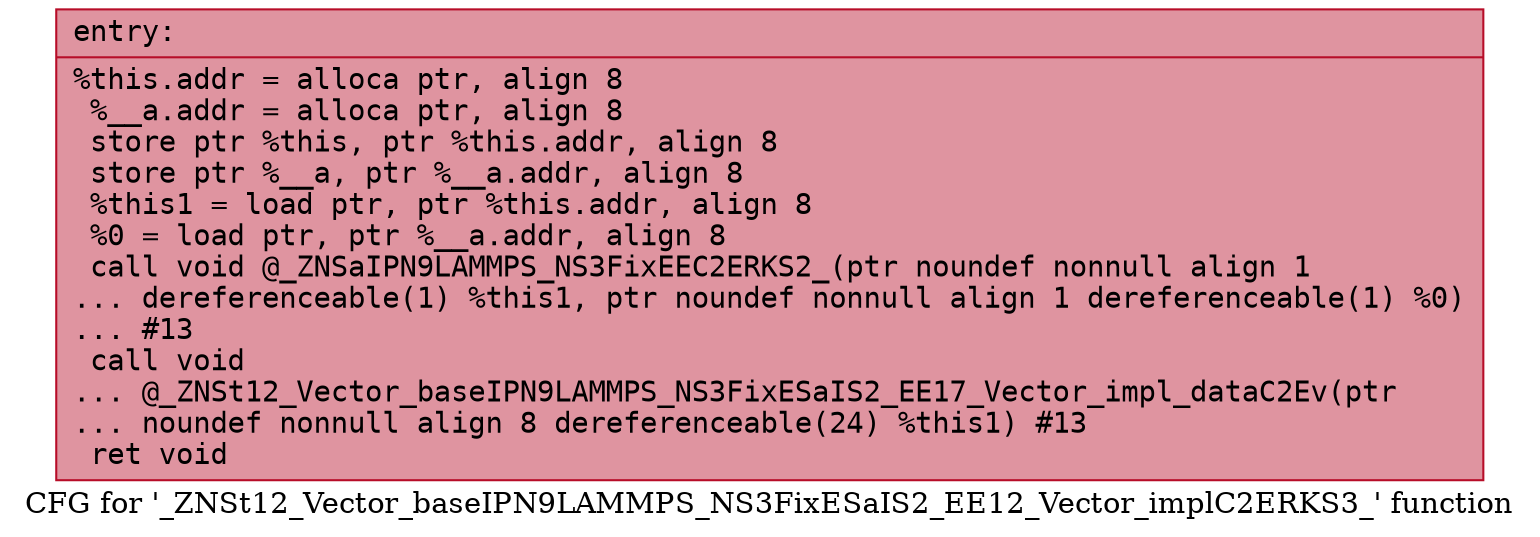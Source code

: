 digraph "CFG for '_ZNSt12_Vector_baseIPN9LAMMPS_NS3FixESaIS2_EE12_Vector_implC2ERKS3_' function" {
	label="CFG for '_ZNSt12_Vector_baseIPN9LAMMPS_NS3FixESaIS2_EE12_Vector_implC2ERKS3_' function";

	Node0x561f1651d1e0 [shape=record,color="#b70d28ff", style=filled, fillcolor="#b70d2870" fontname="Courier",label="{entry:\l|  %this.addr = alloca ptr, align 8\l  %__a.addr = alloca ptr, align 8\l  store ptr %this, ptr %this.addr, align 8\l  store ptr %__a, ptr %__a.addr, align 8\l  %this1 = load ptr, ptr %this.addr, align 8\l  %0 = load ptr, ptr %__a.addr, align 8\l  call void @_ZNSaIPN9LAMMPS_NS3FixEEC2ERKS2_(ptr noundef nonnull align 1\l... dereferenceable(1) %this1, ptr noundef nonnull align 1 dereferenceable(1) %0)\l... #13\l  call void\l... @_ZNSt12_Vector_baseIPN9LAMMPS_NS3FixESaIS2_EE17_Vector_impl_dataC2Ev(ptr\l... noundef nonnull align 8 dereferenceable(24) %this1) #13\l  ret void\l}"];
}
